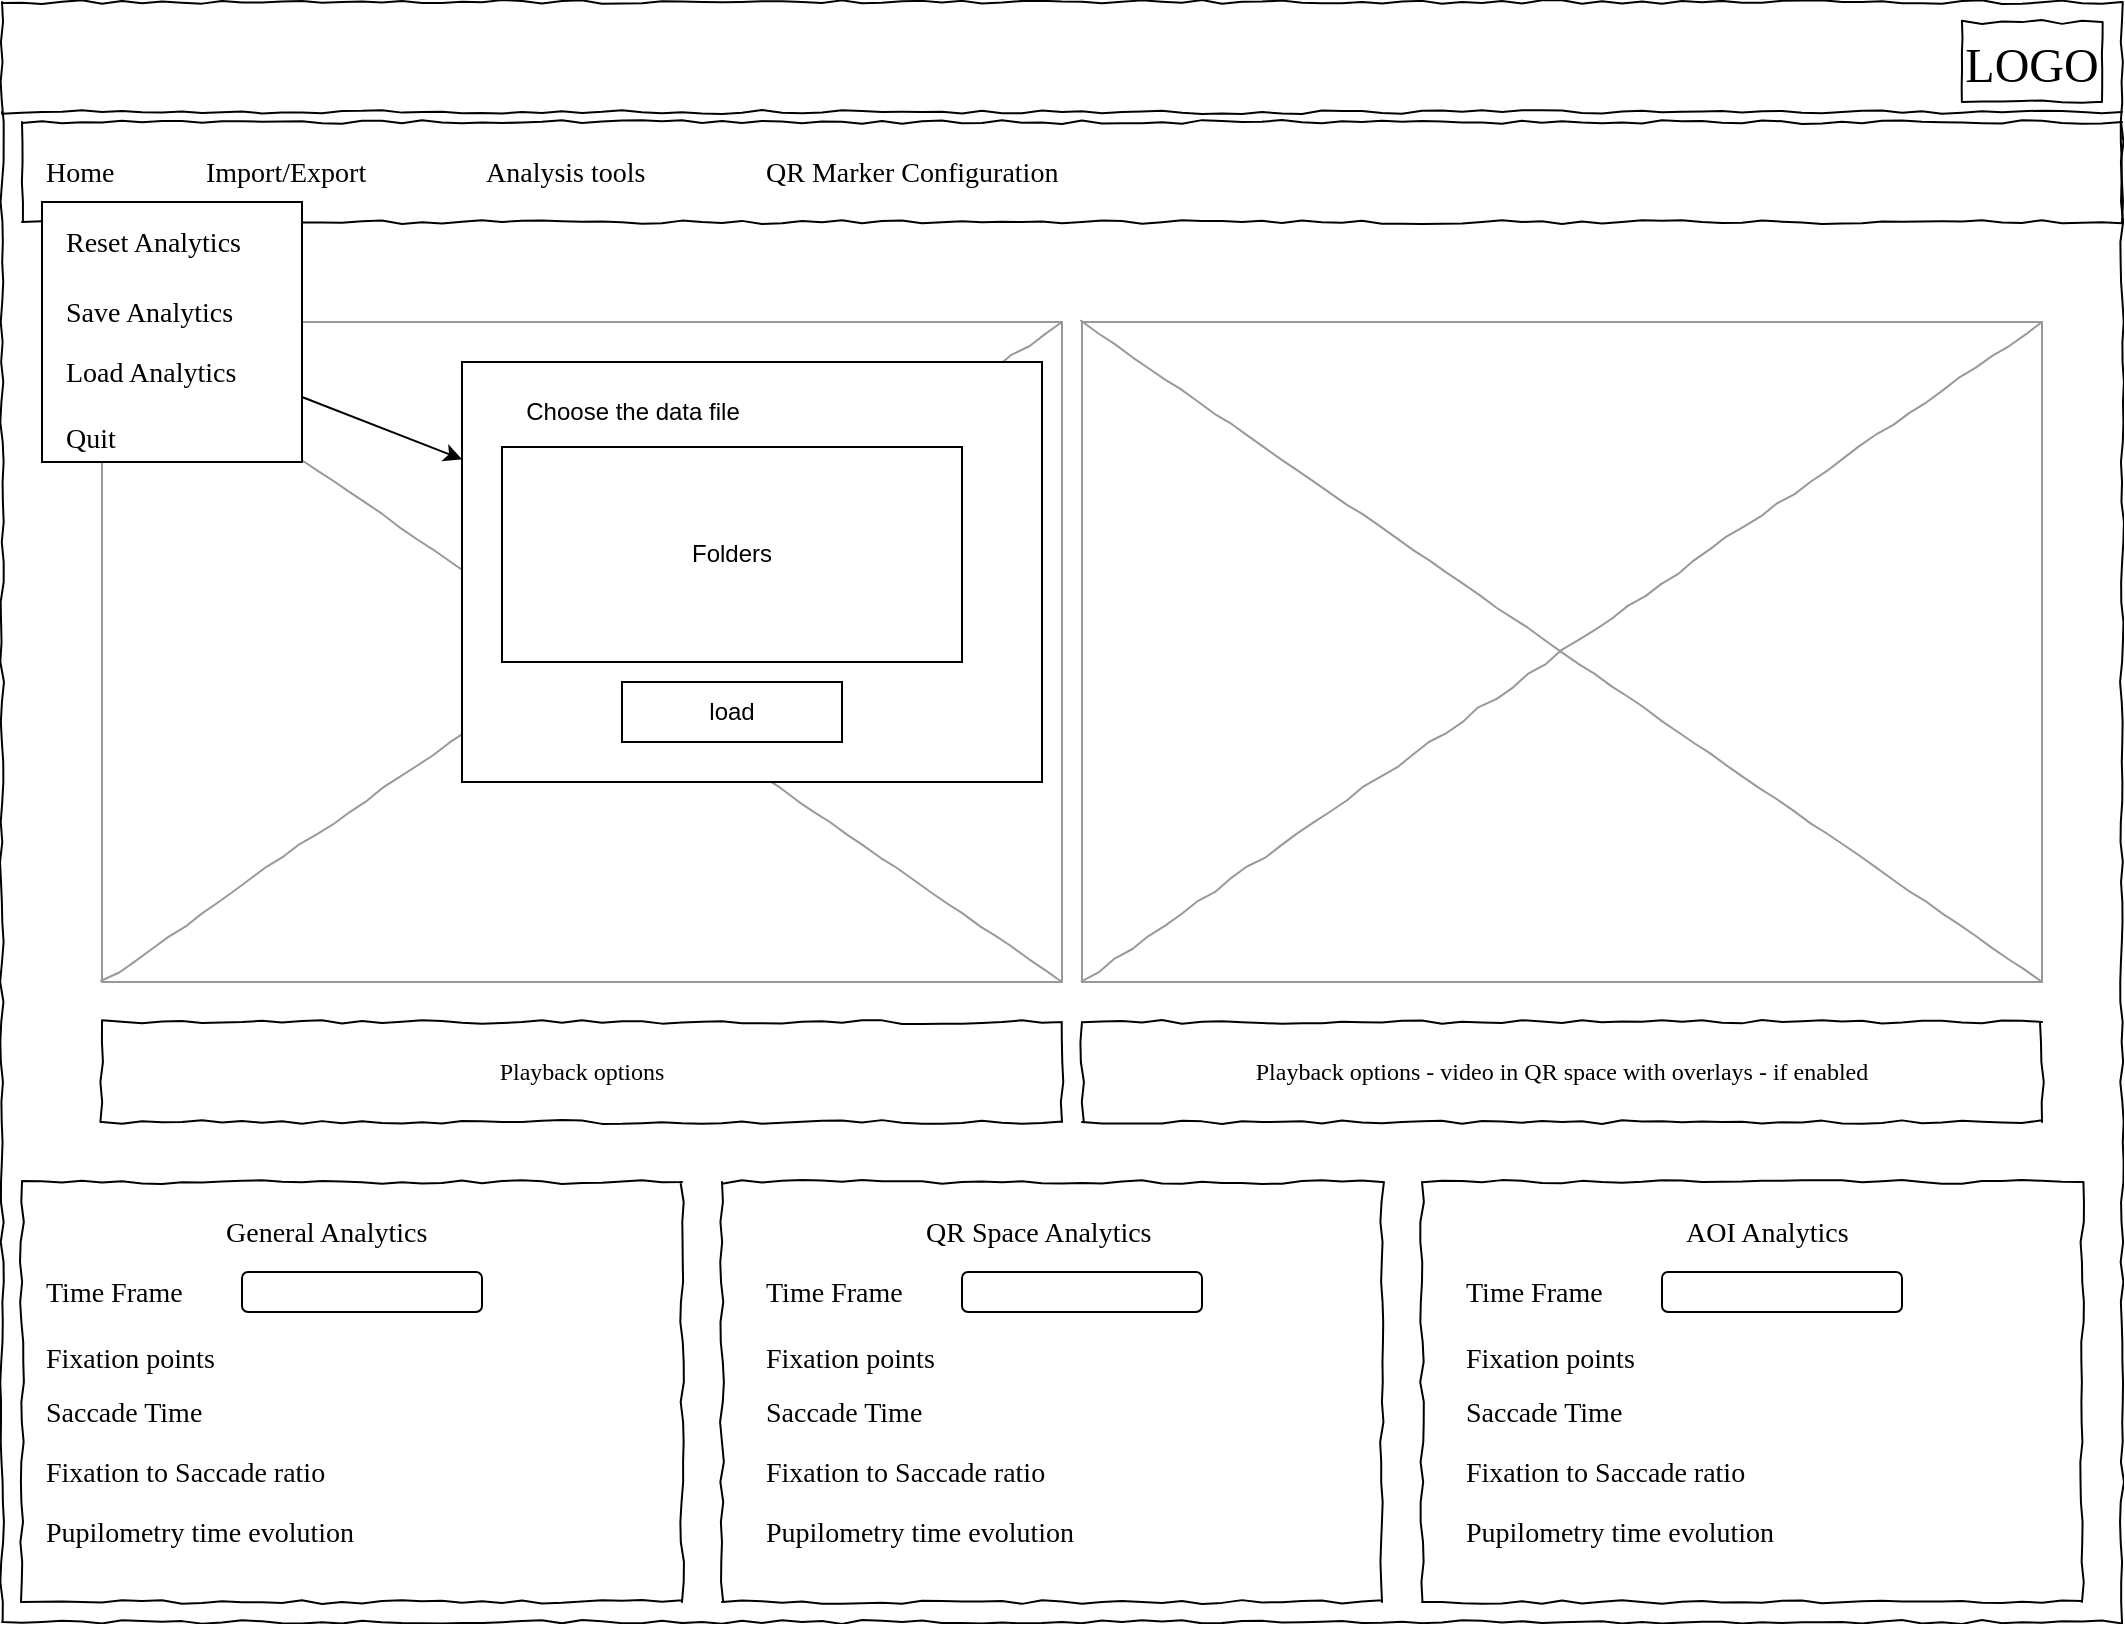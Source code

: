 <mxfile version="21.2.1" type="device">
  <diagram name="Page-1" id="03018318-947c-dd8e-b7a3-06fadd420f32">
    <mxGraphModel dx="2074" dy="1204" grid="1" gridSize="10" guides="1" tooltips="1" connect="1" arrows="1" fold="1" page="1" pageScale="1" pageWidth="1100" pageHeight="850" background="#ffffff" math="0" shadow="0">
      <root>
        <mxCell id="0" />
        <mxCell id="1" parent="0" />
        <mxCell id="677b7b8949515195-1" value="" style="whiteSpace=wrap;html=1;rounded=0;shadow=0;labelBackgroundColor=none;strokeColor=#000000;strokeWidth=1;fillColor=none;fontFamily=Verdana;fontSize=12;fontColor=#000000;align=center;comic=1;" parent="1" vertex="1">
          <mxGeometry x="20" y="20" width="1060" height="810" as="geometry" />
        </mxCell>
        <mxCell id="677b7b8949515195-2" value="&lt;font style=&quot;font-size: 24px;&quot;&gt;LOGO&lt;/font&gt;" style="whiteSpace=wrap;html=1;rounded=0;shadow=0;labelBackgroundColor=none;strokeWidth=1;fontFamily=Verdana;fontSize=28;align=center;comic=1;" parent="1" vertex="1">
          <mxGeometry x="1000" y="30" width="70" height="40" as="geometry" />
        </mxCell>
        <mxCell id="677b7b8949515195-8" value="" style="whiteSpace=wrap;html=1;rounded=0;shadow=0;labelBackgroundColor=none;strokeWidth=1;fillColor=none;fontFamily=Verdana;fontSize=12;align=center;comic=1;" parent="1" vertex="1">
          <mxGeometry x="30" y="610" width="330" height="210" as="geometry" />
        </mxCell>
        <mxCell id="677b7b8949515195-9" value="" style="line;strokeWidth=1;html=1;rounded=0;shadow=0;labelBackgroundColor=none;fillColor=none;fontFamily=Verdana;fontSize=14;fontColor=#000000;align=center;comic=1;" parent="1" vertex="1">
          <mxGeometry x="20" y="70" width="1060" height="10" as="geometry" />
        </mxCell>
        <mxCell id="677b7b8949515195-10" value="" style="whiteSpace=wrap;html=1;rounded=0;shadow=0;labelBackgroundColor=none;strokeWidth=1;fillColor=none;fontFamily=Verdana;fontSize=12;align=center;comic=1;" parent="1" vertex="1">
          <mxGeometry x="30" y="80" width="1050" height="50" as="geometry" />
        </mxCell>
        <mxCell id="677b7b8949515195-11" value="Home" style="text;html=1;points=[];align=left;verticalAlign=top;spacingTop=-4;fontSize=14;fontFamily=Verdana" parent="1" vertex="1">
          <mxGeometry x="40" y="95" width="60" height="15" as="geometry" />
        </mxCell>
        <mxCell id="677b7b8949515195-12" value="Import/Export" style="text;html=1;points=[];align=left;verticalAlign=top;spacingTop=-4;fontSize=14;fontFamily=Verdana" parent="1" vertex="1">
          <mxGeometry x="120" y="95" width="60" height="20" as="geometry" />
        </mxCell>
        <mxCell id="677b7b8949515195-13" value="Analysis tools" style="text;html=1;points=[];align=left;verticalAlign=top;spacingTop=-4;fontSize=14;fontFamily=Verdana" parent="1" vertex="1">
          <mxGeometry x="260" y="95" width="60" height="20" as="geometry" />
        </mxCell>
        <mxCell id="677b7b8949515195-14" value="QR Marker Configuration&amp;nbsp;" style="text;html=1;points=[];align=left;verticalAlign=top;spacingTop=-4;fontSize=14;fontFamily=Verdana" parent="1" vertex="1">
          <mxGeometry x="400" y="95" width="60" height="20" as="geometry" />
        </mxCell>
        <mxCell id="677b7b8949515195-16" value="" style="verticalLabelPosition=bottom;shadow=0;dashed=0;align=center;html=1;verticalAlign=top;strokeWidth=1;shape=mxgraph.mockup.graphics.simpleIcon;strokeColor=#999999;rounded=0;labelBackgroundColor=none;fontFamily=Verdana;fontSize=14;fontColor=#000000;comic=1;" parent="1" vertex="1">
          <mxGeometry x="70" y="180" width="480" height="330" as="geometry" />
        </mxCell>
        <mxCell id="qwBX4drv_svDkVCXMGxv-3" value="Playback options" style="whiteSpace=wrap;html=1;rounded=0;shadow=0;labelBackgroundColor=none;strokeWidth=1;fillColor=none;fontFamily=Verdana;fontSize=12;align=center;comic=1;" parent="1" vertex="1">
          <mxGeometry x="70" y="530" width="480" height="50" as="geometry" />
        </mxCell>
        <mxCell id="qwBX4drv_svDkVCXMGxv-4" value="General Analytics&amp;nbsp;" style="text;html=1;points=[];align=left;verticalAlign=top;spacingTop=-4;fontSize=14;fontFamily=Verdana" parent="1" vertex="1">
          <mxGeometry x="130" y="625" width="60" height="15" as="geometry" />
        </mxCell>
        <mxCell id="qwBX4drv_svDkVCXMGxv-5" value="Time Frame&amp;nbsp;" style="text;html=1;points=[];align=left;verticalAlign=top;spacingTop=-4;fontSize=14;fontFamily=Verdana" parent="1" vertex="1">
          <mxGeometry x="40" y="655" width="60" height="15" as="geometry" />
        </mxCell>
        <mxCell id="qwBX4drv_svDkVCXMGxv-7" value="Fixation points&amp;nbsp;" style="text;html=1;points=[];align=left;verticalAlign=top;spacingTop=-4;fontSize=14;fontFamily=Verdana" parent="1" vertex="1">
          <mxGeometry x="40" y="687.5" width="60" height="15" as="geometry" />
        </mxCell>
        <mxCell id="qwBX4drv_svDkVCXMGxv-8" value="Saccade Time" style="text;html=1;points=[];align=left;verticalAlign=top;spacingTop=-4;fontSize=14;fontFamily=Verdana" parent="1" vertex="1">
          <mxGeometry x="40" y="715" width="60" height="15" as="geometry" />
        </mxCell>
        <mxCell id="qwBX4drv_svDkVCXMGxv-9" value="Fixation to Saccade ratio" style="text;html=1;points=[];align=left;verticalAlign=top;spacingTop=-4;fontSize=14;fontFamily=Verdana" parent="1" vertex="1">
          <mxGeometry x="40" y="745" width="60" height="15" as="geometry" />
        </mxCell>
        <mxCell id="qwBX4drv_svDkVCXMGxv-10" value="" style="rounded=1;whiteSpace=wrap;html=1;" parent="1" vertex="1">
          <mxGeometry x="140" y="655" width="120" height="20" as="geometry" />
        </mxCell>
        <mxCell id="qwBX4drv_svDkVCXMGxv-11" value="" style="whiteSpace=wrap;html=1;rounded=0;shadow=0;labelBackgroundColor=none;strokeWidth=1;fillColor=none;fontFamily=Verdana;fontSize=12;align=center;comic=1;" parent="1" vertex="1">
          <mxGeometry x="380" y="610" width="330" height="210" as="geometry" />
        </mxCell>
        <mxCell id="qwBX4drv_svDkVCXMGxv-19" value="QR Space Analytics" style="text;html=1;points=[];align=left;verticalAlign=top;spacingTop=-4;fontSize=14;fontFamily=Verdana" parent="1" vertex="1">
          <mxGeometry x="480" y="625" width="60" height="15" as="geometry" />
        </mxCell>
        <mxCell id="qwBX4drv_svDkVCXMGxv-20" value="Time Frame&amp;nbsp;" style="text;html=1;points=[];align=left;verticalAlign=top;spacingTop=-4;fontSize=14;fontFamily=Verdana" parent="1" vertex="1">
          <mxGeometry x="400" y="655" width="60" height="15" as="geometry" />
        </mxCell>
        <mxCell id="qwBX4drv_svDkVCXMGxv-21" value="Fixation points&amp;nbsp;" style="text;html=1;points=[];align=left;verticalAlign=top;spacingTop=-4;fontSize=14;fontFamily=Verdana" parent="1" vertex="1">
          <mxGeometry x="400" y="687.5" width="60" height="15" as="geometry" />
        </mxCell>
        <mxCell id="qwBX4drv_svDkVCXMGxv-22" value="Saccade Time" style="text;html=1;points=[];align=left;verticalAlign=top;spacingTop=-4;fontSize=14;fontFamily=Verdana" parent="1" vertex="1">
          <mxGeometry x="400" y="715" width="60" height="15" as="geometry" />
        </mxCell>
        <mxCell id="qwBX4drv_svDkVCXMGxv-23" value="Fixation to Saccade ratio" style="text;html=1;points=[];align=left;verticalAlign=top;spacingTop=-4;fontSize=14;fontFamily=Verdana" parent="1" vertex="1">
          <mxGeometry x="400" y="745" width="60" height="15" as="geometry" />
        </mxCell>
        <mxCell id="qwBX4drv_svDkVCXMGxv-24" value="" style="rounded=1;whiteSpace=wrap;html=1;" parent="1" vertex="1">
          <mxGeometry x="500" y="655" width="120" height="20" as="geometry" />
        </mxCell>
        <mxCell id="qwBX4drv_svDkVCXMGxv-25" value="" style="whiteSpace=wrap;html=1;rounded=0;shadow=0;labelBackgroundColor=none;strokeWidth=1;fillColor=none;fontFamily=Verdana;fontSize=12;align=center;comic=1;" parent="1" vertex="1">
          <mxGeometry x="730" y="610" width="330" height="210" as="geometry" />
        </mxCell>
        <mxCell id="qwBX4drv_svDkVCXMGxv-26" value="AOI Analytics" style="text;html=1;points=[];align=left;verticalAlign=top;spacingTop=-4;fontSize=14;fontFamily=Verdana" parent="1" vertex="1">
          <mxGeometry x="860" y="625" width="60" height="15" as="geometry" />
        </mxCell>
        <mxCell id="qwBX4drv_svDkVCXMGxv-27" value="Time Frame&amp;nbsp;" style="text;html=1;points=[];align=left;verticalAlign=top;spacingTop=-4;fontSize=14;fontFamily=Verdana" parent="1" vertex="1">
          <mxGeometry x="750" y="655" width="60" height="15" as="geometry" />
        </mxCell>
        <mxCell id="qwBX4drv_svDkVCXMGxv-28" value="Fixation points&amp;nbsp;" style="text;html=1;points=[];align=left;verticalAlign=top;spacingTop=-4;fontSize=14;fontFamily=Verdana" parent="1" vertex="1">
          <mxGeometry x="750" y="687.5" width="60" height="15" as="geometry" />
        </mxCell>
        <mxCell id="qwBX4drv_svDkVCXMGxv-29" value="Saccade Time" style="text;html=1;points=[];align=left;verticalAlign=top;spacingTop=-4;fontSize=14;fontFamily=Verdana" parent="1" vertex="1">
          <mxGeometry x="750" y="715" width="60" height="15" as="geometry" />
        </mxCell>
        <mxCell id="qwBX4drv_svDkVCXMGxv-30" value="Fixation to Saccade ratio" style="text;html=1;points=[];align=left;verticalAlign=top;spacingTop=-4;fontSize=14;fontFamily=Verdana" parent="1" vertex="1">
          <mxGeometry x="750" y="745" width="60" height="15" as="geometry" />
        </mxCell>
        <mxCell id="qwBX4drv_svDkVCXMGxv-31" value="" style="rounded=1;whiteSpace=wrap;html=1;" parent="1" vertex="1">
          <mxGeometry x="850" y="655" width="120" height="20" as="geometry" />
        </mxCell>
        <mxCell id="qwBX4drv_svDkVCXMGxv-34" value="Pupilometry time evolution" style="text;html=1;points=[];align=left;verticalAlign=top;spacingTop=-4;fontSize=14;fontFamily=Verdana" parent="1" vertex="1">
          <mxGeometry x="40" y="775" width="60" height="15" as="geometry" />
        </mxCell>
        <mxCell id="qwBX4drv_svDkVCXMGxv-36" value="Pupilometry time evolution" style="text;html=1;points=[];align=left;verticalAlign=top;spacingTop=-4;fontSize=14;fontFamily=Verdana" parent="1" vertex="1">
          <mxGeometry x="400" y="775" width="60" height="15" as="geometry" />
        </mxCell>
        <mxCell id="qwBX4drv_svDkVCXMGxv-37" value="Pupilometry time evolution" style="text;html=1;points=[];align=left;verticalAlign=top;spacingTop=-4;fontSize=14;fontFamily=Verdana" parent="1" vertex="1">
          <mxGeometry x="750" y="775" width="60" height="15" as="geometry" />
        </mxCell>
        <mxCell id="qwBX4drv_svDkVCXMGxv-38" value="" style="verticalLabelPosition=bottom;shadow=0;dashed=0;align=center;html=1;verticalAlign=top;strokeWidth=1;shape=mxgraph.mockup.graphics.simpleIcon;strokeColor=#999999;rounded=0;labelBackgroundColor=none;fontFamily=Verdana;fontSize=14;fontColor=#000000;comic=1;" parent="1" vertex="1">
          <mxGeometry x="560" y="180" width="480" height="330" as="geometry" />
        </mxCell>
        <mxCell id="qwBX4drv_svDkVCXMGxv-39" value="Playback options - video in QR space with overlays - if enabled" style="whiteSpace=wrap;html=1;rounded=0;shadow=0;labelBackgroundColor=none;strokeWidth=1;fillColor=none;fontFamily=Verdana;fontSize=12;align=center;comic=1;" parent="1" vertex="1">
          <mxGeometry x="560" y="530" width="480" height="50" as="geometry" />
        </mxCell>
        <mxCell id="qwBX4drv_svDkVCXMGxv-40" value="" style="rounded=0;whiteSpace=wrap;html=1;" parent="1" vertex="1">
          <mxGeometry x="40" y="120" width="130" height="130" as="geometry" />
        </mxCell>
        <mxCell id="qwBX4drv_svDkVCXMGxv-41" value="Reset Analytics" style="text;html=1;points=[];align=left;verticalAlign=top;spacingTop=-4;fontSize=14;fontFamily=Verdana" parent="1" vertex="1">
          <mxGeometry x="50" y="130" width="60" height="15" as="geometry" />
        </mxCell>
        <mxCell id="qwBX4drv_svDkVCXMGxv-42" value="Quit" style="text;html=1;points=[];align=left;verticalAlign=top;spacingTop=-4;fontSize=14;fontFamily=Verdana" parent="1" vertex="1">
          <mxGeometry x="50" y="227.5" width="60" height="15" as="geometry" />
        </mxCell>
        <mxCell id="BJdUFU8-9-T_cv2VWLV_-6" value="Save Analytics" style="text;html=1;points=[];align=left;verticalAlign=top;spacingTop=-4;fontSize=14;fontFamily=Verdana" vertex="1" parent="1">
          <mxGeometry x="50" y="165" width="60" height="15" as="geometry" />
        </mxCell>
        <mxCell id="BJdUFU8-9-T_cv2VWLV_-7" value="Load Analytics" style="text;html=1;points=[];align=left;verticalAlign=top;spacingTop=-4;fontSize=14;fontFamily=Verdana" vertex="1" parent="1">
          <mxGeometry x="50" y="195" width="60" height="15" as="geometry" />
        </mxCell>
        <mxCell id="BJdUFU8-9-T_cv2VWLV_-11" value="" style="endArrow=classic;html=1;rounded=0;exitX=1;exitY=0.75;exitDx=0;exitDy=0;" edge="1" parent="1" target="BJdUFU8-9-T_cv2VWLV_-12" source="qwBX4drv_svDkVCXMGxv-40">
          <mxGeometry width="50" height="50" relative="1" as="geometry">
            <mxPoint x="170" y="153" as="sourcePoint" />
            <mxPoint x="-260" y="150" as="targetPoint" />
          </mxGeometry>
        </mxCell>
        <mxCell id="BJdUFU8-9-T_cv2VWLV_-12" value="" style="rounded=0;whiteSpace=wrap;html=1;" vertex="1" parent="1">
          <mxGeometry x="250" y="200" width="290" height="210" as="geometry" />
        </mxCell>
        <mxCell id="BJdUFU8-9-T_cv2VWLV_-13" value="Choose the data file" style="text;html=1;align=center;verticalAlign=middle;resizable=0;points=[];autosize=1;strokeColor=none;fillColor=none;" vertex="1" parent="1">
          <mxGeometry x="270" y="210" width="130" height="30" as="geometry" />
        </mxCell>
        <mxCell id="BJdUFU8-9-T_cv2VWLV_-14" value="load" style="rounded=0;whiteSpace=wrap;html=1;" vertex="1" parent="1">
          <mxGeometry x="330" y="360" width="110" height="30" as="geometry" />
        </mxCell>
        <mxCell id="BJdUFU8-9-T_cv2VWLV_-16" value="Folders" style="rounded=0;whiteSpace=wrap;html=1;" vertex="1" parent="1">
          <mxGeometry x="270" y="242.5" width="230" height="107.5" as="geometry" />
        </mxCell>
      </root>
    </mxGraphModel>
  </diagram>
</mxfile>

